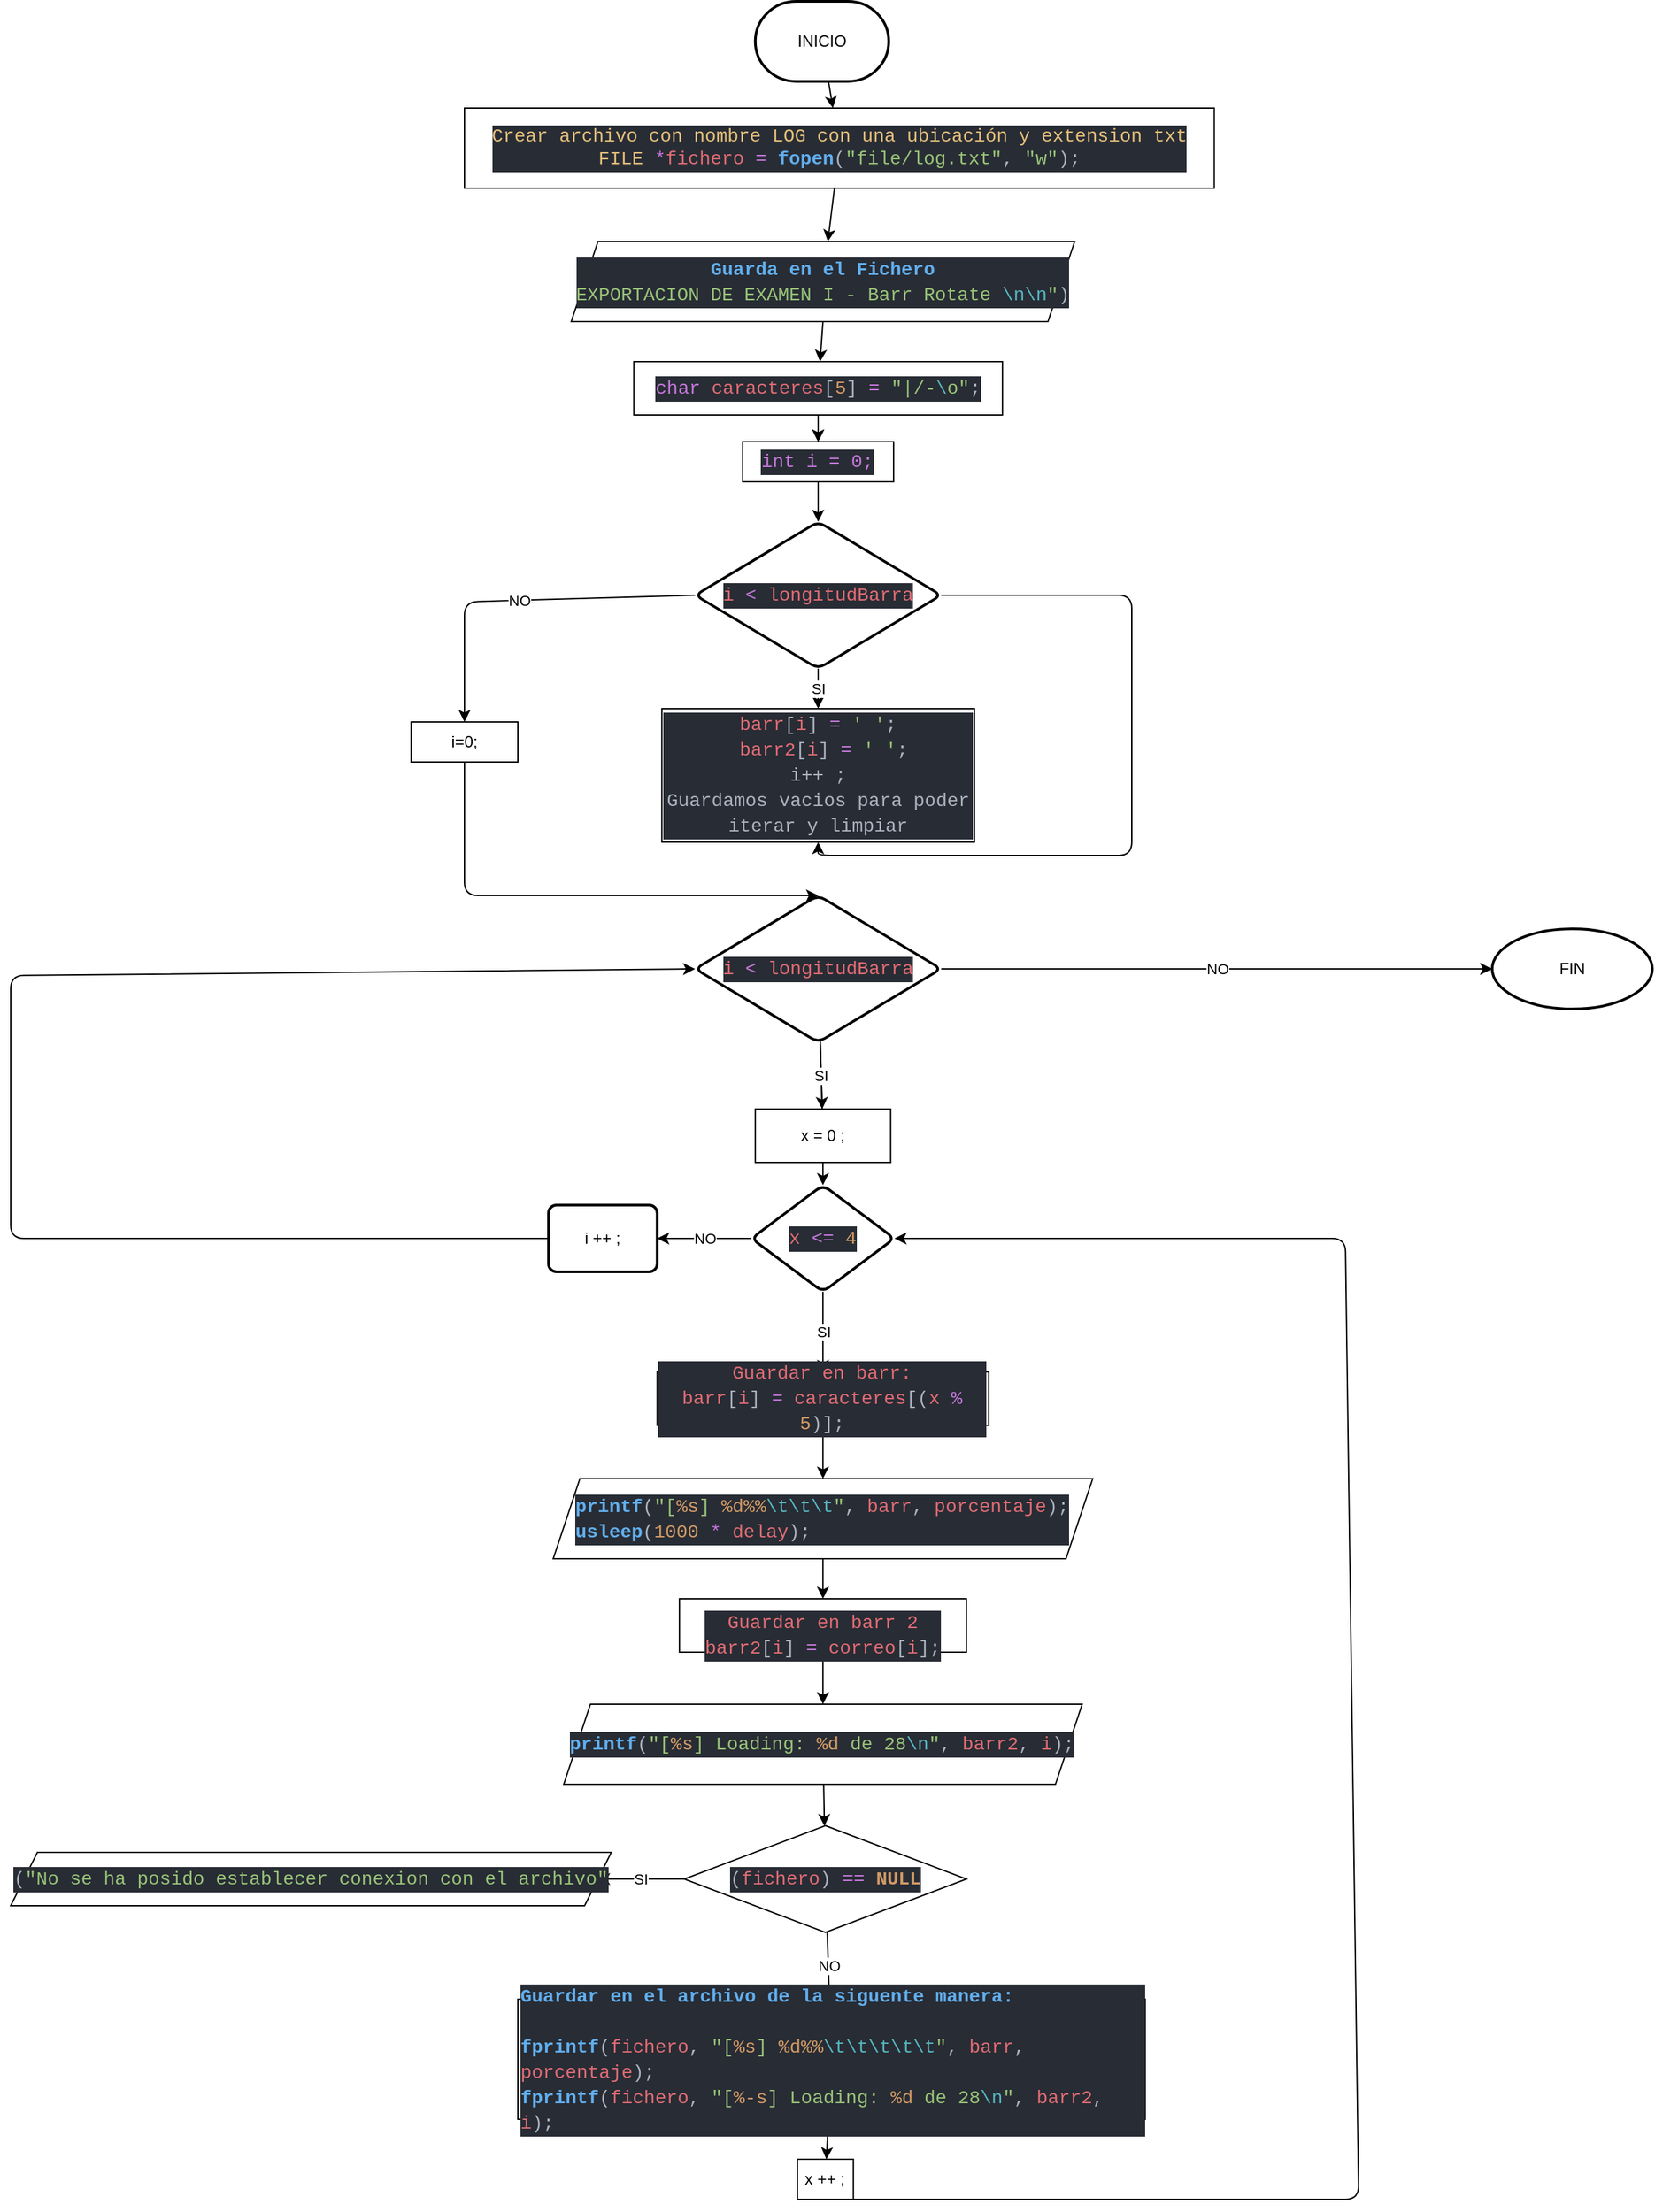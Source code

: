 <mxfile>
    <diagram id="scE7Bpt6OZuyFqcLlTAl" name="Page-1">
        <mxGraphModel dx="2467" dy="2169" grid="1" gridSize="10" guides="1" tooltips="1" connect="1" arrows="1" fold="1" page="1" pageScale="1" pageWidth="827" pageHeight="1169" math="0" shadow="0">
            <root>
                <mxCell id="0"/>
                <mxCell id="1" parent="0"/>
                <mxCell id="86" value="" style="edgeStyle=none;html=1;" edge="1" parent="1" source="4" target="82">
                    <mxGeometry relative="1" as="geometry"/>
                </mxCell>
                <mxCell id="4" value="INICIO" style="strokeWidth=2;html=1;shape=mxgraph.flowchart.terminator;whiteSpace=wrap;" parent="1" vertex="1">
                    <mxGeometry x="257.89" y="-150" width="100" height="60" as="geometry"/>
                </mxCell>
                <mxCell id="30" style="edgeStyle=none;html=1;exitX=0.5;exitY=1;exitDx=0;exitDy=0;" edge="1" parent="1" source="28">
                    <mxGeometry relative="1" as="geometry">
                        <mxPoint x="305.003" y="180" as="targetPoint"/>
                    </mxGeometry>
                </mxCell>
                <mxCell id="33" style="edgeStyle=none;html=1;entryX=0.5;entryY=0;entryDx=0;entryDy=0;" edge="1" parent="1" source="28" target="32">
                    <mxGeometry relative="1" as="geometry"/>
                </mxCell>
                <mxCell id="28" value="&lt;div style=&quot;color: rgb(171 , 178 , 191) ; background-color: rgb(40 , 44 , 52) ; font-family: &amp;#34;consolas&amp;#34; , &amp;#34;courier new&amp;#34; , monospace ; font-size: 14px ; line-height: 19px&quot;&gt;&lt;div style=&quot;font-family: &amp;#34;consolas&amp;#34; , &amp;#34;courier new&amp;#34; , monospace ; line-height: 19px&quot;&gt;&lt;span style=&quot;color: #c678dd&quot;&gt;char&lt;/span&gt; &lt;span style=&quot;color: #e06c75&quot;&gt;caracteres&lt;/span&gt;[&lt;span style=&quot;color: #d19a66&quot;&gt;5&lt;/span&gt;] &lt;span style=&quot;color: #c678dd&quot;&gt;=&lt;/span&gt; &lt;span style=&quot;color: #98c379&quot;&gt;&quot;|/-&lt;/span&gt;&lt;span style=&quot;color: #56b6c2&quot;&gt;\\&lt;/span&gt;&lt;span style=&quot;color: #98c379&quot;&gt;o&quot;&lt;/span&gt;;&lt;/div&gt;&lt;/div&gt;" style="rounded=0;whiteSpace=wrap;html=1;" vertex="1" parent="1">
                    <mxGeometry x="166.88" y="120" width="276.25" height="40" as="geometry"/>
                </mxCell>
                <mxCell id="36" value="SI" style="edgeStyle=none;html=1;exitX=0.5;exitY=1;exitDx=0;exitDy=0;entryX=0.5;entryY=0;entryDx=0;entryDy=0;" edge="1" parent="1" source="31" target="35">
                    <mxGeometry relative="1" as="geometry"/>
                </mxCell>
                <mxCell id="38" style="edgeStyle=none;html=1;exitX=1;exitY=0.5;exitDx=0;exitDy=0;entryX=0.5;entryY=1;entryDx=0;entryDy=0;" edge="1" parent="1" source="31" target="35">
                    <mxGeometry relative="1" as="geometry">
                        <Array as="points">
                            <mxPoint x="540" y="295"/>
                            <mxPoint x="540" y="490"/>
                            <mxPoint x="305" y="490"/>
                        </Array>
                    </mxGeometry>
                </mxCell>
                <mxCell id="53" value="NO" style="edgeStyle=none;html=1;exitX=0;exitY=0.5;exitDx=0;exitDy=0;entryX=0.5;entryY=0;entryDx=0;entryDy=0;" edge="1" parent="1" source="31" target="43">
                    <mxGeometry relative="1" as="geometry">
                        <Array as="points">
                            <mxPoint x="40" y="300"/>
                        </Array>
                    </mxGeometry>
                </mxCell>
                <mxCell id="31" value="&lt;div style=&quot;color: rgb(171 , 178 , 191) ; background-color: rgb(40 , 44 , 52) ; font-family: &amp;#34;consolas&amp;#34; , &amp;#34;courier new&amp;#34; , monospace ; font-size: 14px ; line-height: 19px&quot;&gt;&lt;span style=&quot;color: #e06c75&quot;&gt;i&lt;/span&gt; &lt;span style=&quot;color: #c678dd&quot;&gt;&amp;lt;&lt;/span&gt; &lt;span style=&quot;color: #e06c75&quot;&gt;longitudBarra&lt;/span&gt;&lt;/div&gt;" style="rhombus;whiteSpace=wrap;html=1;strokeWidth=2;rounded=1;arcSize=12;" vertex="1" parent="1">
                    <mxGeometry x="212.83" y="240" width="184.36" height="110" as="geometry"/>
                </mxCell>
                <mxCell id="34" value="" style="edgeStyle=none;html=1;" edge="1" parent="1" source="32" target="31">
                    <mxGeometry relative="1" as="geometry"/>
                </mxCell>
                <mxCell id="32" value="&lt;div style=&quot;background-color: rgb(40 , 44 , 52) ; font-family: &amp;#34;consolas&amp;#34; , &amp;#34;courier new&amp;#34; , monospace ; font-size: 14px ; line-height: 19px&quot;&gt;&lt;div style=&quot;font-family: &amp;#34;consolas&amp;#34; , &amp;#34;courier new&amp;#34; , monospace ; line-height: 19px&quot;&gt;&lt;font color=&quot;#c678dd&quot;&gt;int i = 0;&lt;/font&gt;&lt;/div&gt;&lt;/div&gt;" style="rounded=0;whiteSpace=wrap;html=1;" vertex="1" parent="1">
                    <mxGeometry x="248.45" y="180" width="113.12" height="30" as="geometry"/>
                </mxCell>
                <mxCell id="35" value="&lt;div style=&quot;color: rgb(171 , 178 , 191) ; background-color: rgb(40 , 44 , 52) ; font-family: &amp;#34;consolas&amp;#34; , &amp;#34;courier new&amp;#34; , monospace ; font-size: 14px ; line-height: 19px&quot;&gt;&lt;div&gt;&lt;span style=&quot;color: #e06c75&quot;&gt;barr&lt;/span&gt;[&lt;span style=&quot;color: #e06c75&quot;&gt;i&lt;/span&gt;] &lt;span style=&quot;color: #c678dd&quot;&gt;=&lt;/span&gt; &lt;span style=&quot;color: #98c379&quot;&gt;' '&lt;/span&gt;;&lt;/div&gt;&lt;div&gt;&amp;nbsp;&lt;span style=&quot;color: #e06c75&quot;&gt;barr2&lt;/span&gt;[&lt;span style=&quot;color: #e06c75&quot;&gt;i&lt;/span&gt;] &lt;span style=&quot;color: #c678dd&quot;&gt;=&lt;/span&gt; &lt;span style=&quot;color: #98c379&quot;&gt;' '&lt;/span&gt;;&lt;/div&gt;&lt;div&gt;i++ ;&lt;/div&gt;&lt;div&gt;Guardamos vacios para poder iterar y limpiar&lt;/div&gt;&lt;/div&gt;" style="rounded=0;whiteSpace=wrap;html=1;" vertex="1" parent="1">
                    <mxGeometry x="187.9" y="380" width="234.21" height="100" as="geometry"/>
                </mxCell>
                <mxCell id="46" value="" style="edgeStyle=none;html=1;startArrow=none;" edge="1" parent="1" source="47" target="44">
                    <mxGeometry relative="1" as="geometry"/>
                </mxCell>
                <mxCell id="49" value="" style="edgeStyle=none;html=1;" edge="1" parent="1" source="41" target="47">
                    <mxGeometry relative="1" as="geometry"/>
                </mxCell>
                <mxCell id="80" value="NO" style="edgeStyle=none;html=1;" edge="1" parent="1" source="41" target="79">
                    <mxGeometry relative="1" as="geometry"/>
                </mxCell>
                <mxCell id="41" value="&lt;div style=&quot;color: rgb(171 , 178 , 191) ; background-color: rgb(40 , 44 , 52) ; font-family: &amp;#34;consolas&amp;#34; , &amp;#34;courier new&amp;#34; , monospace ; font-size: 14px ; line-height: 19px&quot;&gt;&lt;span style=&quot;color: #e06c75&quot;&gt;i&lt;/span&gt; &lt;span style=&quot;color: #c678dd&quot;&gt;&amp;lt;&lt;/span&gt; &lt;span style=&quot;color: #e06c75&quot;&gt;longitudBarra&lt;/span&gt;&lt;/div&gt;" style="rhombus;whiteSpace=wrap;html=1;strokeWidth=2;rounded=1;arcSize=12;" vertex="1" parent="1">
                    <mxGeometry x="212.83" y="520" width="184.36" height="110" as="geometry"/>
                </mxCell>
                <mxCell id="52" style="edgeStyle=none;html=1;entryX=0.5;entryY=0;entryDx=0;entryDy=0;" edge="1" parent="1" source="43" target="41">
                    <mxGeometry relative="1" as="geometry">
                        <Array as="points">
                            <mxPoint x="40" y="520"/>
                        </Array>
                    </mxGeometry>
                </mxCell>
                <mxCell id="43" value="i=0;" style="rounded=0;whiteSpace=wrap;html=1;" vertex="1" parent="1">
                    <mxGeometry y="390" width="80" height="30" as="geometry"/>
                </mxCell>
                <mxCell id="51" value="SI" style="edgeStyle=none;html=1;" edge="1" parent="1" source="44" target="50">
                    <mxGeometry relative="1" as="geometry"/>
                </mxCell>
                <mxCell id="75" value="NO" style="edgeStyle=none;html=1;" edge="1" parent="1" source="44" target="74">
                    <mxGeometry relative="1" as="geometry"/>
                </mxCell>
                <mxCell id="44" value="&lt;div style=&quot;color: rgb(171 , 178 , 191) ; background-color: rgb(40 , 44 , 52) ; font-family: &amp;#34;consolas&amp;#34; , &amp;#34;courier new&amp;#34; , monospace ; font-size: 14px ; line-height: 19px&quot;&gt;&lt;div style=&quot;font-family: &amp;#34;consolas&amp;#34; , &amp;#34;courier new&amp;#34; , monospace ; line-height: 19px&quot;&gt;&lt;span style=&quot;color: #e06c75&quot;&gt;x&lt;/span&gt; &lt;span style=&quot;color: #c678dd&quot;&gt;&amp;lt;=&lt;/span&gt; &lt;span style=&quot;color: #d19a66&quot;&gt;4&lt;/span&gt;&lt;/div&gt;&lt;/div&gt;" style="rhombus;whiteSpace=wrap;html=1;strokeWidth=2;rounded=1;arcSize=12;" vertex="1" parent="1">
                    <mxGeometry x="255" y="737" width="107.18" height="80" as="geometry"/>
                </mxCell>
                <mxCell id="47" value="x = 0 ;" style="rounded=0;whiteSpace=wrap;html=1;" vertex="1" parent="1">
                    <mxGeometry x="257.89" y="680" width="101.41" height="40" as="geometry"/>
                </mxCell>
                <mxCell id="48" value="SI" style="edgeStyle=none;html=1;endArrow=none;" edge="1" parent="1" source="41" target="47">
                    <mxGeometry relative="1" as="geometry">
                        <mxPoint x="305.961" y="629.433" as="sourcePoint"/>
                        <mxPoint x="307.9" y="740.515" as="targetPoint"/>
                    </mxGeometry>
                </mxCell>
                <mxCell id="55" style="edgeStyle=none;html=1;exitX=0.5;exitY=1;exitDx=0;exitDy=0;entryX=0.5;entryY=0;entryDx=0;entryDy=0;" edge="1" parent="1" source="50" target="54">
                    <mxGeometry relative="1" as="geometry"/>
                </mxCell>
                <mxCell id="50" value="&lt;div style=&quot;color: rgb(171 , 178 , 191) ; background-color: rgb(40 , 44 , 52) ; font-family: &amp;#34;consolas&amp;#34; , &amp;#34;courier new&amp;#34; , monospace ; font-size: 14px ; line-height: 19px&quot;&gt;&lt;span style=&quot;color: #e06c75&quot;&gt;Guardar en barr:&lt;/span&gt;&lt;/div&gt;&lt;div style=&quot;color: rgb(171 , 178 , 191) ; background-color: rgb(40 , 44 , 52) ; font-family: &amp;#34;consolas&amp;#34; , &amp;#34;courier new&amp;#34; , monospace ; font-size: 14px ; line-height: 19px&quot;&gt;&lt;span style=&quot;color: #e06c75&quot;&gt;barr&lt;/span&gt;[&lt;span style=&quot;color: #e06c75&quot;&gt;i&lt;/span&gt;] &lt;span style=&quot;color: #c678dd&quot;&gt;=&lt;/span&gt; &lt;span style=&quot;color: #e06c75&quot;&gt;caracteres&lt;/span&gt;[(&lt;span style=&quot;color: #e06c75&quot;&gt;x&lt;/span&gt; &lt;span style=&quot;color: #c678dd&quot;&gt;%&lt;/span&gt; &lt;span style=&quot;color: #d19a66&quot;&gt;5&lt;/span&gt;)];&lt;/div&gt;" style="rounded=0;whiteSpace=wrap;html=1;" vertex="1" parent="1">
                    <mxGeometry x="184.38" y="877" width="248.43" height="40" as="geometry"/>
                </mxCell>
                <mxCell id="58" style="edgeStyle=none;html=1;exitX=0.5;exitY=1;exitDx=0;exitDy=0;" edge="1" parent="1" source="54" target="57">
                    <mxGeometry relative="1" as="geometry"/>
                </mxCell>
                <mxCell id="54" value="&lt;div style=&quot;color: rgb(171 , 178 , 191) ; background-color: rgb(40 , 44 , 52) ; font-family: &amp;#34;consolas&amp;#34; , &amp;#34;courier new&amp;#34; , monospace ; font-size: 14px ; line-height: 19px&quot;&gt;&lt;div&gt;&lt;span style=&quot;color: #61afef ; font-weight: bold&quot;&gt;printf&lt;/span&gt;(&lt;span style=&quot;color: #98c379&quot;&gt;&quot;[&lt;/span&gt;&lt;span style=&quot;color: #d19a66&quot;&gt;%s&lt;/span&gt;&lt;span style=&quot;color: #98c379&quot;&gt;] &lt;/span&gt;&lt;span style=&quot;color: #d19a66&quot;&gt;%d%%&lt;/span&gt;&lt;span style=&quot;color: #56b6c2&quot;&gt;\t\t\t&lt;/span&gt;&lt;span style=&quot;color: #98c379&quot;&gt;&quot;&lt;/span&gt;, &lt;span style=&quot;color: #e06c75&quot;&gt;barr&lt;/span&gt;, &lt;span style=&quot;color: #e06c75&quot;&gt;porcentaje&lt;/span&gt;);&lt;/div&gt;&lt;div style=&quot;text-align: left&quot;&gt;&lt;span style=&quot;color: rgb(97 , 175 , 239) ; font-weight: bold&quot;&gt;usleep&lt;/span&gt;(&lt;span style=&quot;color: rgb(209 , 154 , 102)&quot;&gt;1000&lt;/span&gt; &lt;span style=&quot;color: rgb(198 , 120 , 221)&quot;&gt;*&lt;/span&gt; &lt;span style=&quot;color: rgb(224 , 108 , 117)&quot;&gt;delay&lt;/span&gt;);&lt;/div&gt;&lt;/div&gt;" style="shape=parallelogram;perimeter=parallelogramPerimeter;whiteSpace=wrap;html=1;fixedSize=1;" vertex="1" parent="1">
                    <mxGeometry x="106.49" y="957" width="404.21" height="60" as="geometry"/>
                </mxCell>
                <mxCell id="64" style="edgeStyle=none;html=1;exitX=0.5;exitY=1;exitDx=0;exitDy=0;entryX=0.5;entryY=0;entryDx=0;entryDy=0;" edge="1" parent="1" source="57" target="63">
                    <mxGeometry relative="1" as="geometry"/>
                </mxCell>
                <mxCell id="57" value="&lt;br&gt;&lt;br&gt;&lt;div style=&quot;background-color: rgb(40 , 44 , 52) ; font-family: &amp;#34;consolas&amp;#34; , &amp;#34;courier new&amp;#34; , monospace ; font-weight: normal ; font-size: 14px ; line-height: 19px&quot;&gt;&lt;div&gt;&lt;font color=&quot;#e06c75&quot;&gt;Guardar en barr 2&lt;/font&gt;&lt;/div&gt;&lt;div style=&quot;color: rgb(171 , 178 , 191)&quot;&gt;&lt;span style=&quot;color: #e06c75&quot;&gt;barr2&lt;/span&gt;&lt;span style=&quot;color: #abb2bf&quot;&gt;[&lt;/span&gt;&lt;span style=&quot;color: #e06c75&quot;&gt;i&lt;/span&gt;&lt;span style=&quot;color: #abb2bf&quot;&gt;] &lt;/span&gt;&lt;span style=&quot;color: #c678dd&quot;&gt;=&lt;/span&gt;&lt;span style=&quot;color: #abb2bf&quot;&gt; &lt;/span&gt;&lt;span style=&quot;color: #e06c75&quot;&gt;correo&lt;/span&gt;&lt;span style=&quot;color: #abb2bf&quot;&gt;[&lt;/span&gt;&lt;span style=&quot;color: #e06c75&quot;&gt;i&lt;/span&gt;&lt;span style=&quot;color: #abb2bf&quot;&gt;];&lt;/span&gt;&lt;/div&gt;&lt;/div&gt;&lt;br&gt;" style="rounded=0;whiteSpace=wrap;html=1;" vertex="1" parent="1">
                    <mxGeometry x="201.1" y="1047" width="215" height="40" as="geometry"/>
                </mxCell>
                <mxCell id="66" value="" style="edgeStyle=none;html=1;" edge="1" parent="1" source="63" target="65">
                    <mxGeometry relative="1" as="geometry"/>
                </mxCell>
                <mxCell id="63" value="&#10;&#10;&lt;div style=&quot;color: rgb(171, 178, 191); background-color: rgb(40, 44, 52); font-family: consolas, &amp;quot;courier new&amp;quot;, monospace; font-weight: normal; font-size: 14px; line-height: 19px;&quot;&gt;&lt;div&gt;&lt;span style=&quot;color: #61afef ; font-weight: bold&quot;&gt;printf&lt;/span&gt;&lt;span style=&quot;color: #abb2bf&quot;&gt;(&lt;/span&gt;&lt;span style=&quot;color: #98c379&quot;&gt;&quot;[&lt;/span&gt;&lt;span style=&quot;color: #d19a66&quot;&gt;%s&lt;/span&gt;&lt;span style=&quot;color: #98c379&quot;&gt;] Loading: &lt;/span&gt;&lt;span style=&quot;color: #d19a66&quot;&gt;%d&lt;/span&gt;&lt;span style=&quot;color: #98c379&quot;&gt; de 28&lt;/span&gt;&lt;span style=&quot;color: #56b6c2&quot;&gt;\n&lt;/span&gt;&lt;span style=&quot;color: #98c379&quot;&gt;&quot;&lt;/span&gt;&lt;span style=&quot;color: #abb2bf&quot;&gt;, &lt;/span&gt;&lt;span style=&quot;color: #e06c75&quot;&gt;barr2&lt;/span&gt;&lt;span style=&quot;color: #abb2bf&quot;&gt;, &lt;/span&gt;&lt;span style=&quot;color: #e06c75&quot;&gt;i&lt;/span&gt;&lt;span style=&quot;color: #abb2bf&quot;&gt;);&lt;/span&gt;&lt;/div&gt;&lt;/div&gt;&#10;&#10;" style="shape=parallelogram;perimeter=parallelogramPerimeter;whiteSpace=wrap;html=1;fixedSize=1;" vertex="1" parent="1">
                    <mxGeometry x="114.38" y="1126" width="388.43" height="60" as="geometry"/>
                </mxCell>
                <mxCell id="69" value="NO" style="edgeStyle=none;html=1;" edge="1" parent="1" source="65" target="68">
                    <mxGeometry relative="1" as="geometry"/>
                </mxCell>
                <mxCell id="70" value="SI" style="edgeStyle=none;html=1;" edge="1" parent="1" source="65" target="67">
                    <mxGeometry relative="1" as="geometry"/>
                </mxCell>
                <mxCell id="65" value="&lt;div style=&quot;color: rgb(171 , 178 , 191) ; background-color: rgb(40 , 44 , 52) ; font-family: &amp;#34;consolas&amp;#34; , &amp;#34;courier new&amp;#34; , monospace ; font-size: 14px ; line-height: 19px&quot;&gt;(&lt;span style=&quot;color: #e06c75&quot;&gt;fichero&lt;/span&gt;) &lt;span style=&quot;color: #c678dd&quot;&gt;==&lt;/span&gt; &lt;span style=&quot;color: #d19a66 ; font-weight: bold&quot;&gt;NULL&lt;/span&gt;&lt;/div&gt;" style="rhombus;whiteSpace=wrap;html=1;" vertex="1" parent="1">
                    <mxGeometry x="204.69" y="1217" width="211.41" height="80" as="geometry"/>
                </mxCell>
                <mxCell id="67" value="&#10;&#10;&lt;div style=&quot;color: rgb(171, 178, 191); background-color: rgb(40, 44, 52); font-family: consolas, &amp;quot;courier new&amp;quot;, monospace; font-weight: normal; font-size: 14px; line-height: 19px;&quot;&gt;&lt;div&gt;&lt;span style=&quot;color: #abb2bf&quot;&gt;(&lt;/span&gt;&lt;span style=&quot;color: #98c379&quot;&gt;&quot;No se ha posido establecer conexion con el archivo&quot;&lt;/span&gt;&lt;/div&gt;&lt;/div&gt;&#10;&#10;" style="shape=parallelogram;perimeter=parallelogramPerimeter;whiteSpace=wrap;html=1;fixedSize=1;" vertex="1" parent="1">
                    <mxGeometry x="-300" y="1237" width="450" height="40" as="geometry"/>
                </mxCell>
                <mxCell id="72" value="" style="edgeStyle=none;html=1;" edge="1" parent="1" source="68" target="71">
                    <mxGeometry relative="1" as="geometry"/>
                </mxCell>
                <mxCell id="68" value="&lt;div style=&quot;color: rgb(171 , 178 , 191) ; background-color: rgb(40 , 44 , 52) ; font-family: &amp;#34;consolas&amp;#34; , &amp;#34;courier new&amp;#34; , monospace ; font-size: 14px ; line-height: 19px&quot;&gt;&lt;div&gt;&lt;span style=&quot;color: #61afef ; font-weight: bold&quot;&gt;Guardar en el archivo de la siguente manera:&lt;/span&gt;&lt;/div&gt;&lt;div&gt;&lt;span style=&quot;color: #61afef ; font-weight: bold&quot;&gt;&lt;br&gt;&lt;/span&gt;&lt;/div&gt;&lt;div&gt;&lt;span style=&quot;color: #61afef ; font-weight: bold&quot;&gt;fprintf&lt;/span&gt;(&lt;span style=&quot;color: #e06c75&quot;&gt;fichero&lt;/span&gt;, &lt;span style=&quot;color: #98c379&quot;&gt;&quot;[&lt;/span&gt;&lt;span style=&quot;color: #d19a66&quot;&gt;%s&lt;/span&gt;&lt;span style=&quot;color: #98c379&quot;&gt;] &lt;/span&gt;&lt;span style=&quot;color: #d19a66&quot;&gt;%d%%&lt;/span&gt;&lt;span style=&quot;color: #56b6c2&quot;&gt;\t\t\t\t\t&lt;/span&gt;&lt;span style=&quot;color: #98c379&quot;&gt;&quot;&lt;/span&gt;, &lt;span style=&quot;color: #e06c75&quot;&gt;barr&lt;/span&gt;, &lt;span style=&quot;color: #e06c75&quot;&gt;porcentaje&lt;/span&gt;);&lt;/div&gt;&lt;div&gt;&lt;span style=&quot;color: #61afef ; font-weight: bold&quot;&gt;fprintf&lt;/span&gt;(&lt;span style=&quot;color: #e06c75&quot;&gt;fichero&lt;/span&gt;, &lt;span style=&quot;color: #98c379&quot;&gt;&quot;[&lt;/span&gt;&lt;span style=&quot;color: #d19a66&quot;&gt;%-s&lt;/span&gt;&lt;span style=&quot;color: #98c379&quot;&gt;] Loading: &lt;/span&gt;&lt;span style=&quot;color: #d19a66&quot;&gt;%d&lt;/span&gt;&lt;span style=&quot;color: #98c379&quot;&gt; de 28&lt;/span&gt;&lt;span style=&quot;color: #56b6c2&quot;&gt;\n&lt;/span&gt;&lt;span style=&quot;color: #98c379&quot;&gt;&quot;&lt;/span&gt;, &lt;span style=&quot;color: #e06c75&quot;&gt;barr2&lt;/span&gt;, &lt;span style=&quot;color: #e06c75&quot;&gt;i&lt;/span&gt;);&lt;/div&gt;&lt;/div&gt;" style="whiteSpace=wrap;html=1;align=left;" vertex="1" parent="1">
                    <mxGeometry x="80" y="1347" width="470" height="90" as="geometry"/>
                </mxCell>
                <mxCell id="73" style="edgeStyle=none;html=1;exitX=0.5;exitY=1;exitDx=0;exitDy=0;entryX=1;entryY=0.5;entryDx=0;entryDy=0;" edge="1" parent="1" source="71" target="44">
                    <mxGeometry relative="1" as="geometry">
                        <Array as="points">
                            <mxPoint x="710" y="1497"/>
                            <mxPoint x="700" y="777"/>
                        </Array>
                    </mxGeometry>
                </mxCell>
                <mxCell id="71" value="x ++ ;" style="whiteSpace=wrap;html=1;align=center;" vertex="1" parent="1">
                    <mxGeometry x="289.45" y="1467" width="41.89" height="30" as="geometry"/>
                </mxCell>
                <mxCell id="78" style="edgeStyle=none;html=1;exitX=0;exitY=0.5;exitDx=0;exitDy=0;entryX=0;entryY=0.5;entryDx=0;entryDy=0;" edge="1" parent="1" source="74" target="41">
                    <mxGeometry relative="1" as="geometry">
                        <Array as="points">
                            <mxPoint x="-300" y="777"/>
                            <mxPoint x="-300" y="580"/>
                        </Array>
                    </mxGeometry>
                </mxCell>
                <mxCell id="74" value="i ++ ;" style="whiteSpace=wrap;html=1;strokeWidth=2;rounded=1;arcSize=12;" vertex="1" parent="1">
                    <mxGeometry x="102.97" y="752" width="81.41" height="50" as="geometry"/>
                </mxCell>
                <mxCell id="79" value="FIN" style="ellipse;whiteSpace=wrap;html=1;strokeWidth=2;rounded=1;arcSize=12;" vertex="1" parent="1">
                    <mxGeometry x="810" y="545" width="120" height="60" as="geometry"/>
                </mxCell>
                <mxCell id="87" value="" style="edgeStyle=none;html=1;" edge="1" parent="1" source="82" target="85">
                    <mxGeometry relative="1" as="geometry"/>
                </mxCell>
                <mxCell id="82" value="&lt;span style=&quot;color: rgb(229 , 192 , 123) ; background-color: rgb(40 , 44 , 52) ; font-family: &amp;#34;consolas&amp;#34; , &amp;#34;courier new&amp;#34; , monospace ; font-size: 14px&quot;&gt;Crear archivo con nombre LOG con una ubicación y extension txt&lt;/span&gt;&lt;br&gt;&lt;div style=&quot;color: rgb(171 , 178 , 191) ; background-color: rgb(40 , 44 , 52) ; font-family: &amp;#34;consolas&amp;#34; , &amp;#34;courier new&amp;#34; , monospace ; font-weight: normal ; font-size: 14px ; line-height: 19px&quot;&gt;&lt;div&gt;&lt;span style=&quot;color: #e5c07b&quot;&gt;FILE&lt;/span&gt;&lt;span style=&quot;color: #abb2bf&quot;&gt; &lt;/span&gt;&lt;span style=&quot;color: #c678dd&quot;&gt;*&lt;/span&gt;&lt;span style=&quot;color: #e06c75&quot;&gt;fichero&lt;/span&gt;&lt;span style=&quot;color: #abb2bf&quot;&gt; &lt;/span&gt;&lt;span style=&quot;color: #c678dd&quot;&gt;=&lt;/span&gt;&lt;span style=&quot;color: #abb2bf&quot;&gt; &lt;/span&gt;&lt;span style=&quot;color: #61afef ; font-weight: bold&quot;&gt;fopen&lt;/span&gt;&lt;span style=&quot;color: #abb2bf&quot;&gt;(&lt;/span&gt;&lt;span style=&quot;color: #98c379&quot;&gt;&quot;file/log.txt&quot;&lt;/span&gt;&lt;span style=&quot;color: #abb2bf&quot;&gt;, &lt;/span&gt;&lt;span style=&quot;color: #98c379&quot;&gt;&quot;w&quot;&lt;/span&gt;&lt;span style=&quot;color: #abb2bf&quot;&gt;);&lt;/span&gt;&lt;/div&gt;&lt;/div&gt;" style="rounded=0;whiteSpace=wrap;html=1;" vertex="1" parent="1">
                    <mxGeometry x="40.0" y="-70" width="561.76" height="60" as="geometry"/>
                </mxCell>
                <mxCell id="88" style="edgeStyle=none;html=1;exitX=0.5;exitY=1;exitDx=0;exitDy=0;" edge="1" parent="1" source="85" target="28">
                    <mxGeometry relative="1" as="geometry"/>
                </mxCell>
                <mxCell id="85" value="&lt;div style=&quot;color: rgb(171 , 178 , 191) ; background-color: rgb(40 , 44 , 52) ; font-family: &amp;#34;consolas&amp;#34; , &amp;#34;courier new&amp;#34; , monospace ; font-size: 14px ; line-height: 19px&quot;&gt;&lt;span style=&quot;color: #61afef ; font-weight: bold&quot;&gt;Guarda en el Fichero&lt;/span&gt;&lt;/div&gt;&lt;div style=&quot;color: rgb(171 , 178 , 191) ; background-color: rgb(40 , 44 , 52) ; font-family: &amp;#34;consolas&amp;#34; , &amp;#34;courier new&amp;#34; , monospace ; font-size: 14px ; line-height: 19px&quot;&gt;&lt;span style=&quot;color: #98c379&quot;&gt;EXPORTACION DE EXAMEN I - Barr Rotate &lt;/span&gt;&lt;span style=&quot;color: #56b6c2&quot;&gt;\n\n&lt;/span&gt;&lt;span style=&quot;color: #98c379&quot;&gt;&quot;&lt;/span&gt;)&lt;/div&gt;" style="shape=parallelogram;perimeter=parallelogramPerimeter;whiteSpace=wrap;html=1;fixedSize=1;" vertex="1" parent="1">
                    <mxGeometry x="120.0" y="30" width="377.17" height="60" as="geometry"/>
                </mxCell>
            </root>
        </mxGraphModel>
    </diagram>
</mxfile>